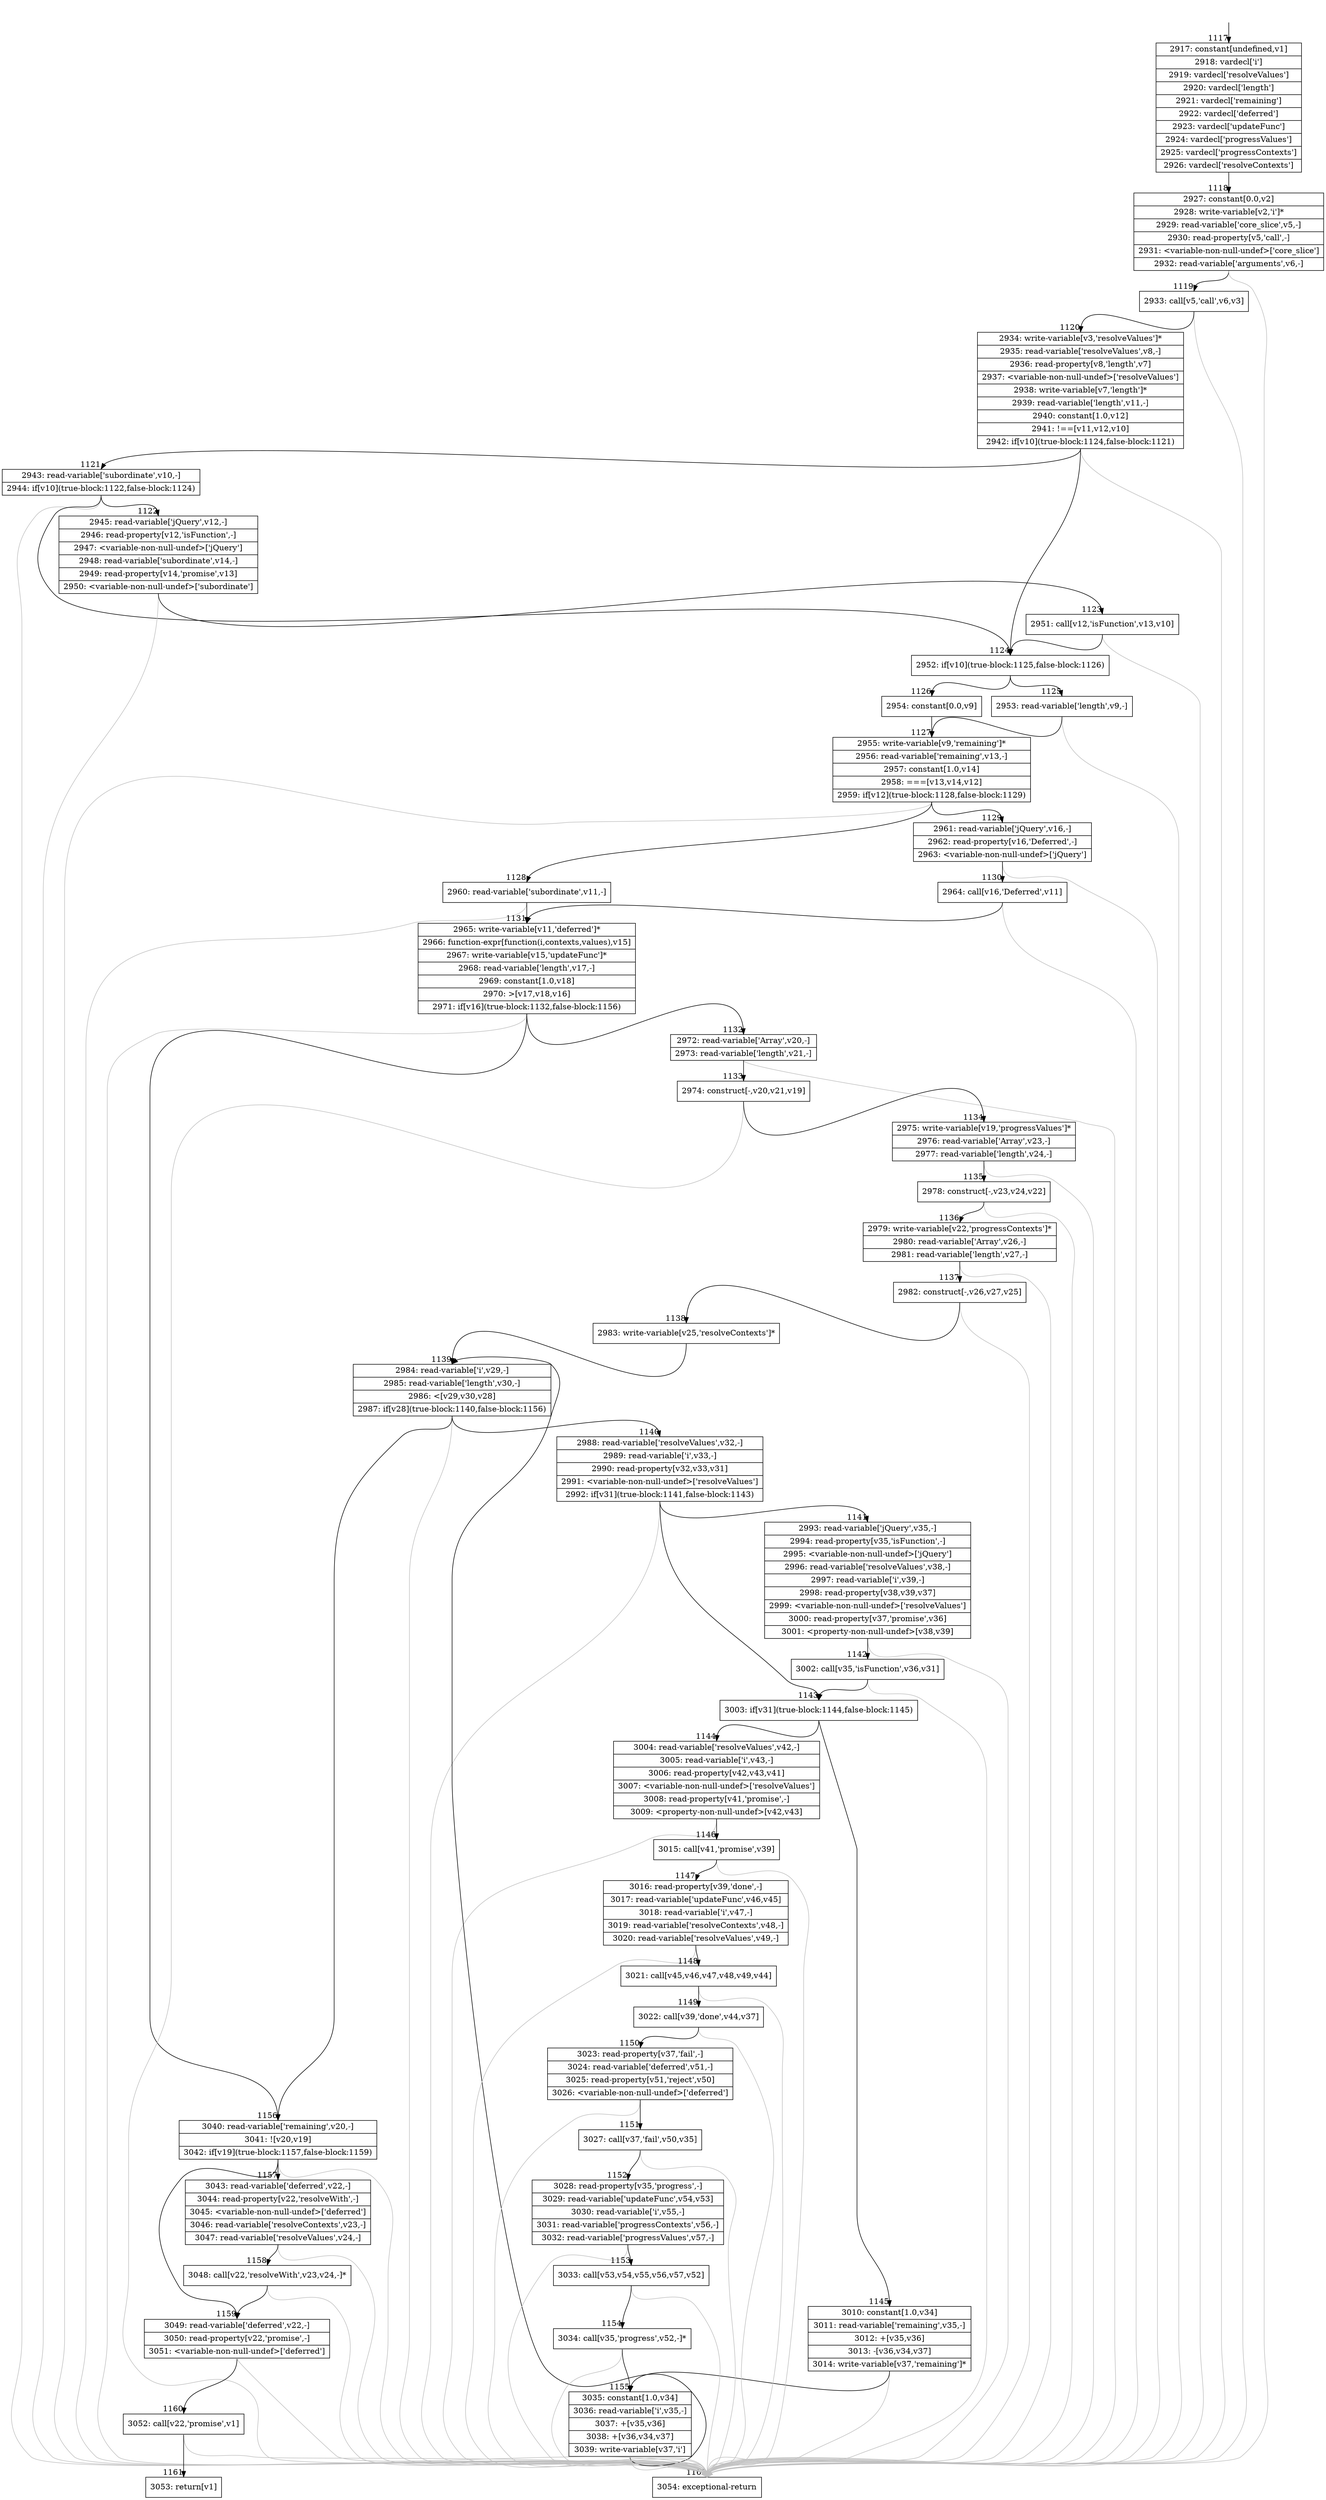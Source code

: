 digraph {
rankdir="TD"
BB_entry86[shape=none,label=""];
BB_entry86 -> BB1117 [tailport=s, headport=n, headlabel="    1117"]
BB1117 [shape=record label="{2917: constant[undefined,v1]|2918: vardecl['i']|2919: vardecl['resolveValues']|2920: vardecl['length']|2921: vardecl['remaining']|2922: vardecl['deferred']|2923: vardecl['updateFunc']|2924: vardecl['progressValues']|2925: vardecl['progressContexts']|2926: vardecl['resolveContexts']}" ] 
BB1117 -> BB1118 [tailport=s, headport=n, headlabel="      1118"]
BB1118 [shape=record label="{2927: constant[0.0,v2]|2928: write-variable[v2,'i']*|2929: read-variable['core_slice',v5,-]|2930: read-property[v5,'call',-]|2931: \<variable-non-null-undef\>['core_slice']|2932: read-variable['arguments',v6,-]}" ] 
BB1118 -> BB1119 [tailport=s, headport=n, headlabel="      1119"]
BB1118 -> BB1162 [tailport=s, headport=n, color=gray, headlabel="      1162"]
BB1119 [shape=record label="{2933: call[v5,'call',v6,v3]}" ] 
BB1119 -> BB1120 [tailport=s, headport=n, headlabel="      1120"]
BB1119 -> BB1162 [tailport=s, headport=n, color=gray]
BB1120 [shape=record label="{2934: write-variable[v3,'resolveValues']*|2935: read-variable['resolveValues',v8,-]|2936: read-property[v8,'length',v7]|2937: \<variable-non-null-undef\>['resolveValues']|2938: write-variable[v7,'length']*|2939: read-variable['length',v11,-]|2940: constant[1.0,v12]|2941: !==[v11,v12,v10]|2942: if[v10](true-block:1124,false-block:1121)}" ] 
BB1120 -> BB1124 [tailport=s, headport=n, headlabel="      1124"]
BB1120 -> BB1121 [tailport=s, headport=n, headlabel="      1121"]
BB1120 -> BB1162 [tailport=s, headport=n, color=gray]
BB1121 [shape=record label="{2943: read-variable['subordinate',v10,-]|2944: if[v10](true-block:1122,false-block:1124)}" ] 
BB1121 -> BB1124 [tailport=s, headport=n]
BB1121 -> BB1122 [tailport=s, headport=n, headlabel="      1122"]
BB1121 -> BB1162 [tailport=s, headport=n, color=gray]
BB1122 [shape=record label="{2945: read-variable['jQuery',v12,-]|2946: read-property[v12,'isFunction',-]|2947: \<variable-non-null-undef\>['jQuery']|2948: read-variable['subordinate',v14,-]|2949: read-property[v14,'promise',v13]|2950: \<variable-non-null-undef\>['subordinate']}" ] 
BB1122 -> BB1123 [tailport=s, headport=n, headlabel="      1123"]
BB1122 -> BB1162 [tailport=s, headport=n, color=gray]
BB1123 [shape=record label="{2951: call[v12,'isFunction',v13,v10]}" ] 
BB1123 -> BB1124 [tailport=s, headport=n]
BB1123 -> BB1162 [tailport=s, headport=n, color=gray]
BB1124 [shape=record label="{2952: if[v10](true-block:1125,false-block:1126)}" ] 
BB1124 -> BB1125 [tailport=s, headport=n, headlabel="      1125"]
BB1124 -> BB1126 [tailport=s, headport=n, headlabel="      1126"]
BB1125 [shape=record label="{2953: read-variable['length',v9,-]}" ] 
BB1125 -> BB1127 [tailport=s, headport=n, headlabel="      1127"]
BB1125 -> BB1162 [tailport=s, headport=n, color=gray]
BB1126 [shape=record label="{2954: constant[0.0,v9]}" ] 
BB1126 -> BB1127 [tailport=s, headport=n]
BB1127 [shape=record label="{2955: write-variable[v9,'remaining']*|2956: read-variable['remaining',v13,-]|2957: constant[1.0,v14]|2958: ===[v13,v14,v12]|2959: if[v12](true-block:1128,false-block:1129)}" ] 
BB1127 -> BB1128 [tailport=s, headport=n, headlabel="      1128"]
BB1127 -> BB1129 [tailport=s, headport=n, headlabel="      1129"]
BB1127 -> BB1162 [tailport=s, headport=n, color=gray]
BB1128 [shape=record label="{2960: read-variable['subordinate',v11,-]}" ] 
BB1128 -> BB1131 [tailport=s, headport=n, headlabel="      1131"]
BB1128 -> BB1162 [tailport=s, headport=n, color=gray]
BB1129 [shape=record label="{2961: read-variable['jQuery',v16,-]|2962: read-property[v16,'Deferred',-]|2963: \<variable-non-null-undef\>['jQuery']}" ] 
BB1129 -> BB1130 [tailport=s, headport=n, headlabel="      1130"]
BB1129 -> BB1162 [tailport=s, headport=n, color=gray]
BB1130 [shape=record label="{2964: call[v16,'Deferred',v11]}" ] 
BB1130 -> BB1131 [tailport=s, headport=n]
BB1130 -> BB1162 [tailport=s, headport=n, color=gray]
BB1131 [shape=record label="{2965: write-variable[v11,'deferred']*|2966: function-expr[function(i,contexts,values),v15]|2967: write-variable[v15,'updateFunc']*|2968: read-variable['length',v17,-]|2969: constant[1.0,v18]|2970: \>[v17,v18,v16]|2971: if[v16](true-block:1132,false-block:1156)}" ] 
BB1131 -> BB1132 [tailport=s, headport=n, headlabel="      1132"]
BB1131 -> BB1156 [tailport=s, headport=n, headlabel="      1156"]
BB1131 -> BB1162 [tailport=s, headport=n, color=gray]
BB1132 [shape=record label="{2972: read-variable['Array',v20,-]|2973: read-variable['length',v21,-]}" ] 
BB1132 -> BB1133 [tailport=s, headport=n, headlabel="      1133"]
BB1132 -> BB1162 [tailport=s, headport=n, color=gray]
BB1133 [shape=record label="{2974: construct[-,v20,v21,v19]}" ] 
BB1133 -> BB1134 [tailport=s, headport=n, headlabel="      1134"]
BB1133 -> BB1162 [tailport=s, headport=n, color=gray]
BB1134 [shape=record label="{2975: write-variable[v19,'progressValues']*|2976: read-variable['Array',v23,-]|2977: read-variable['length',v24,-]}" ] 
BB1134 -> BB1135 [tailport=s, headport=n, headlabel="      1135"]
BB1134 -> BB1162 [tailport=s, headport=n, color=gray]
BB1135 [shape=record label="{2978: construct[-,v23,v24,v22]}" ] 
BB1135 -> BB1136 [tailport=s, headport=n, headlabel="      1136"]
BB1135 -> BB1162 [tailport=s, headport=n, color=gray]
BB1136 [shape=record label="{2979: write-variable[v22,'progressContexts']*|2980: read-variable['Array',v26,-]|2981: read-variable['length',v27,-]}" ] 
BB1136 -> BB1137 [tailport=s, headport=n, headlabel="      1137"]
BB1136 -> BB1162 [tailport=s, headport=n, color=gray]
BB1137 [shape=record label="{2982: construct[-,v26,v27,v25]}" ] 
BB1137 -> BB1138 [tailport=s, headport=n, headlabel="      1138"]
BB1137 -> BB1162 [tailport=s, headport=n, color=gray]
BB1138 [shape=record label="{2983: write-variable[v25,'resolveContexts']*}" ] 
BB1138 -> BB1139 [tailport=s, headport=n, headlabel="      1139"]
BB1139 [shape=record label="{2984: read-variable['i',v29,-]|2985: read-variable['length',v30,-]|2986: \<[v29,v30,v28]|2987: if[v28](true-block:1140,false-block:1156)}" ] 
BB1139 -> BB1140 [tailport=s, headport=n, headlabel="      1140"]
BB1139 -> BB1156 [tailport=s, headport=n]
BB1139 -> BB1162 [tailport=s, headport=n, color=gray]
BB1140 [shape=record label="{2988: read-variable['resolveValues',v32,-]|2989: read-variable['i',v33,-]|2990: read-property[v32,v33,v31]|2991: \<variable-non-null-undef\>['resolveValues']|2992: if[v31](true-block:1141,false-block:1143)}" ] 
BB1140 -> BB1143 [tailport=s, headport=n, headlabel="      1143"]
BB1140 -> BB1141 [tailport=s, headport=n, headlabel="      1141"]
BB1140 -> BB1162 [tailport=s, headport=n, color=gray]
BB1141 [shape=record label="{2993: read-variable['jQuery',v35,-]|2994: read-property[v35,'isFunction',-]|2995: \<variable-non-null-undef\>['jQuery']|2996: read-variable['resolveValues',v38,-]|2997: read-variable['i',v39,-]|2998: read-property[v38,v39,v37]|2999: \<variable-non-null-undef\>['resolveValues']|3000: read-property[v37,'promise',v36]|3001: \<property-non-null-undef\>[v38,v39]}" ] 
BB1141 -> BB1142 [tailport=s, headport=n, headlabel="      1142"]
BB1141 -> BB1162 [tailport=s, headport=n, color=gray]
BB1142 [shape=record label="{3002: call[v35,'isFunction',v36,v31]}" ] 
BB1142 -> BB1143 [tailport=s, headport=n]
BB1142 -> BB1162 [tailport=s, headport=n, color=gray]
BB1143 [shape=record label="{3003: if[v31](true-block:1144,false-block:1145)}" ] 
BB1143 -> BB1144 [tailport=s, headport=n, headlabel="      1144"]
BB1143 -> BB1145 [tailport=s, headport=n, headlabel="      1145"]
BB1144 [shape=record label="{3004: read-variable['resolveValues',v42,-]|3005: read-variable['i',v43,-]|3006: read-property[v42,v43,v41]|3007: \<variable-non-null-undef\>['resolveValues']|3008: read-property[v41,'promise',-]|3009: \<property-non-null-undef\>[v42,v43]}" ] 
BB1144 -> BB1146 [tailport=s, headport=n, headlabel="      1146"]
BB1144 -> BB1162 [tailport=s, headport=n, color=gray]
BB1145 [shape=record label="{3010: constant[1.0,v34]|3011: read-variable['remaining',v35,-]|3012: +[v35,v36]|3013: -[v36,v34,v37]|3014: write-variable[v37,'remaining']*}" ] 
BB1145 -> BB1155 [tailport=s, headport=n, headlabel="      1155"]
BB1145 -> BB1162 [tailport=s, headport=n, color=gray]
BB1146 [shape=record label="{3015: call[v41,'promise',v39]}" ] 
BB1146 -> BB1147 [tailport=s, headport=n, headlabel="      1147"]
BB1146 -> BB1162 [tailport=s, headport=n, color=gray]
BB1147 [shape=record label="{3016: read-property[v39,'done',-]|3017: read-variable['updateFunc',v46,v45]|3018: read-variable['i',v47,-]|3019: read-variable['resolveContexts',v48,-]|3020: read-variable['resolveValues',v49,-]}" ] 
BB1147 -> BB1148 [tailport=s, headport=n, headlabel="      1148"]
BB1147 -> BB1162 [tailport=s, headport=n, color=gray]
BB1148 [shape=record label="{3021: call[v45,v46,v47,v48,v49,v44]}" ] 
BB1148 -> BB1149 [tailport=s, headport=n, headlabel="      1149"]
BB1148 -> BB1162 [tailport=s, headport=n, color=gray]
BB1149 [shape=record label="{3022: call[v39,'done',v44,v37]}" ] 
BB1149 -> BB1150 [tailport=s, headport=n, headlabel="      1150"]
BB1149 -> BB1162 [tailport=s, headport=n, color=gray]
BB1150 [shape=record label="{3023: read-property[v37,'fail',-]|3024: read-variable['deferred',v51,-]|3025: read-property[v51,'reject',v50]|3026: \<variable-non-null-undef\>['deferred']}" ] 
BB1150 -> BB1151 [tailport=s, headport=n, headlabel="      1151"]
BB1150 -> BB1162 [tailport=s, headport=n, color=gray]
BB1151 [shape=record label="{3027: call[v37,'fail',v50,v35]}" ] 
BB1151 -> BB1152 [tailport=s, headport=n, headlabel="      1152"]
BB1151 -> BB1162 [tailport=s, headport=n, color=gray]
BB1152 [shape=record label="{3028: read-property[v35,'progress',-]|3029: read-variable['updateFunc',v54,v53]|3030: read-variable['i',v55,-]|3031: read-variable['progressContexts',v56,-]|3032: read-variable['progressValues',v57,-]}" ] 
BB1152 -> BB1153 [tailport=s, headport=n, headlabel="      1153"]
BB1152 -> BB1162 [tailport=s, headport=n, color=gray]
BB1153 [shape=record label="{3033: call[v53,v54,v55,v56,v57,v52]}" ] 
BB1153 -> BB1154 [tailport=s, headport=n, headlabel="      1154"]
BB1153 -> BB1162 [tailport=s, headport=n, color=gray]
BB1154 [shape=record label="{3034: call[v35,'progress',v52,-]*}" ] 
BB1154 -> BB1155 [tailport=s, headport=n]
BB1154 -> BB1162 [tailport=s, headport=n, color=gray]
BB1155 [shape=record label="{3035: constant[1.0,v34]|3036: read-variable['i',v35,-]|3037: +[v35,v36]|3038: +[v36,v34,v37]|3039: write-variable[v37,'i']}" ] 
BB1155 -> BB1139 [tailport=s, headport=n]
BB1155 -> BB1162 [tailport=s, headport=n, color=gray]
BB1156 [shape=record label="{3040: read-variable['remaining',v20,-]|3041: ![v20,v19]|3042: if[v19](true-block:1157,false-block:1159)}" ] 
BB1156 -> BB1157 [tailport=s, headport=n, headlabel="      1157"]
BB1156 -> BB1159 [tailport=s, headport=n, headlabel="      1159"]
BB1156 -> BB1162 [tailport=s, headport=n, color=gray]
BB1157 [shape=record label="{3043: read-variable['deferred',v22,-]|3044: read-property[v22,'resolveWith',-]|3045: \<variable-non-null-undef\>['deferred']|3046: read-variable['resolveContexts',v23,-]|3047: read-variable['resolveValues',v24,-]}" ] 
BB1157 -> BB1158 [tailport=s, headport=n, headlabel="      1158"]
BB1157 -> BB1162 [tailport=s, headport=n, color=gray]
BB1158 [shape=record label="{3048: call[v22,'resolveWith',v23,v24,-]*}" ] 
BB1158 -> BB1159 [tailport=s, headport=n]
BB1158 -> BB1162 [tailport=s, headport=n, color=gray]
BB1159 [shape=record label="{3049: read-variable['deferred',v22,-]|3050: read-property[v22,'promise',-]|3051: \<variable-non-null-undef\>['deferred']}" ] 
BB1159 -> BB1160 [tailport=s, headport=n, headlabel="      1160"]
BB1159 -> BB1162 [tailport=s, headport=n, color=gray]
BB1160 [shape=record label="{3052: call[v22,'promise',v1]}" ] 
BB1160 -> BB1161 [tailport=s, headport=n, headlabel="      1161"]
BB1160 -> BB1162 [tailport=s, headport=n, color=gray]
BB1161 [shape=record label="{3053: return[v1]}" ] 
BB1162 [shape=record label="{3054: exceptional-return}" ] 
}
